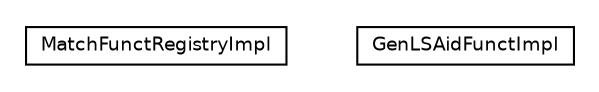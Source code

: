 #!/usr/local/bin/dot
#
# Class diagram 
# Generated by UmlGraph version 4.4 (http://www.spinellis.gr/sw/umlgraph)
#

digraph G {
	edge [fontname="Helvetica",fontsize=10,labelfontname="Helvetica",labelfontsize=10];
	node [fontname="Helvetica",fontsize=10,shape=plaintext];
	// it.apice.sapere.api.space.match.functions.impl.MatchFunctRegistryImpl
	c9582 [label=<<table border="0" cellborder="1" cellspacing="0" cellpadding="2" port="p" href="./MatchFunctRegistryImpl.html">
		<tr><td><table border="0" cellspacing="0" cellpadding="1">
			<tr><td> MatchFunctRegistryImpl </td></tr>
		</table></td></tr>
		</table>>, fontname="Helvetica", fontcolor="black", fontsize=9.0];
	// it.apice.sapere.api.space.match.functions.impl.GenLSAidFunctImpl
	c9583 [label=<<table border="0" cellborder="1" cellspacing="0" cellpadding="2" port="p" href="./GenLSAidFunctImpl.html">
		<tr><td><table border="0" cellspacing="0" cellpadding="1">
			<tr><td> GenLSAidFunctImpl </td></tr>
		</table></td></tr>
		</table>>, fontname="Helvetica", fontcolor="black", fontsize=9.0];
}

